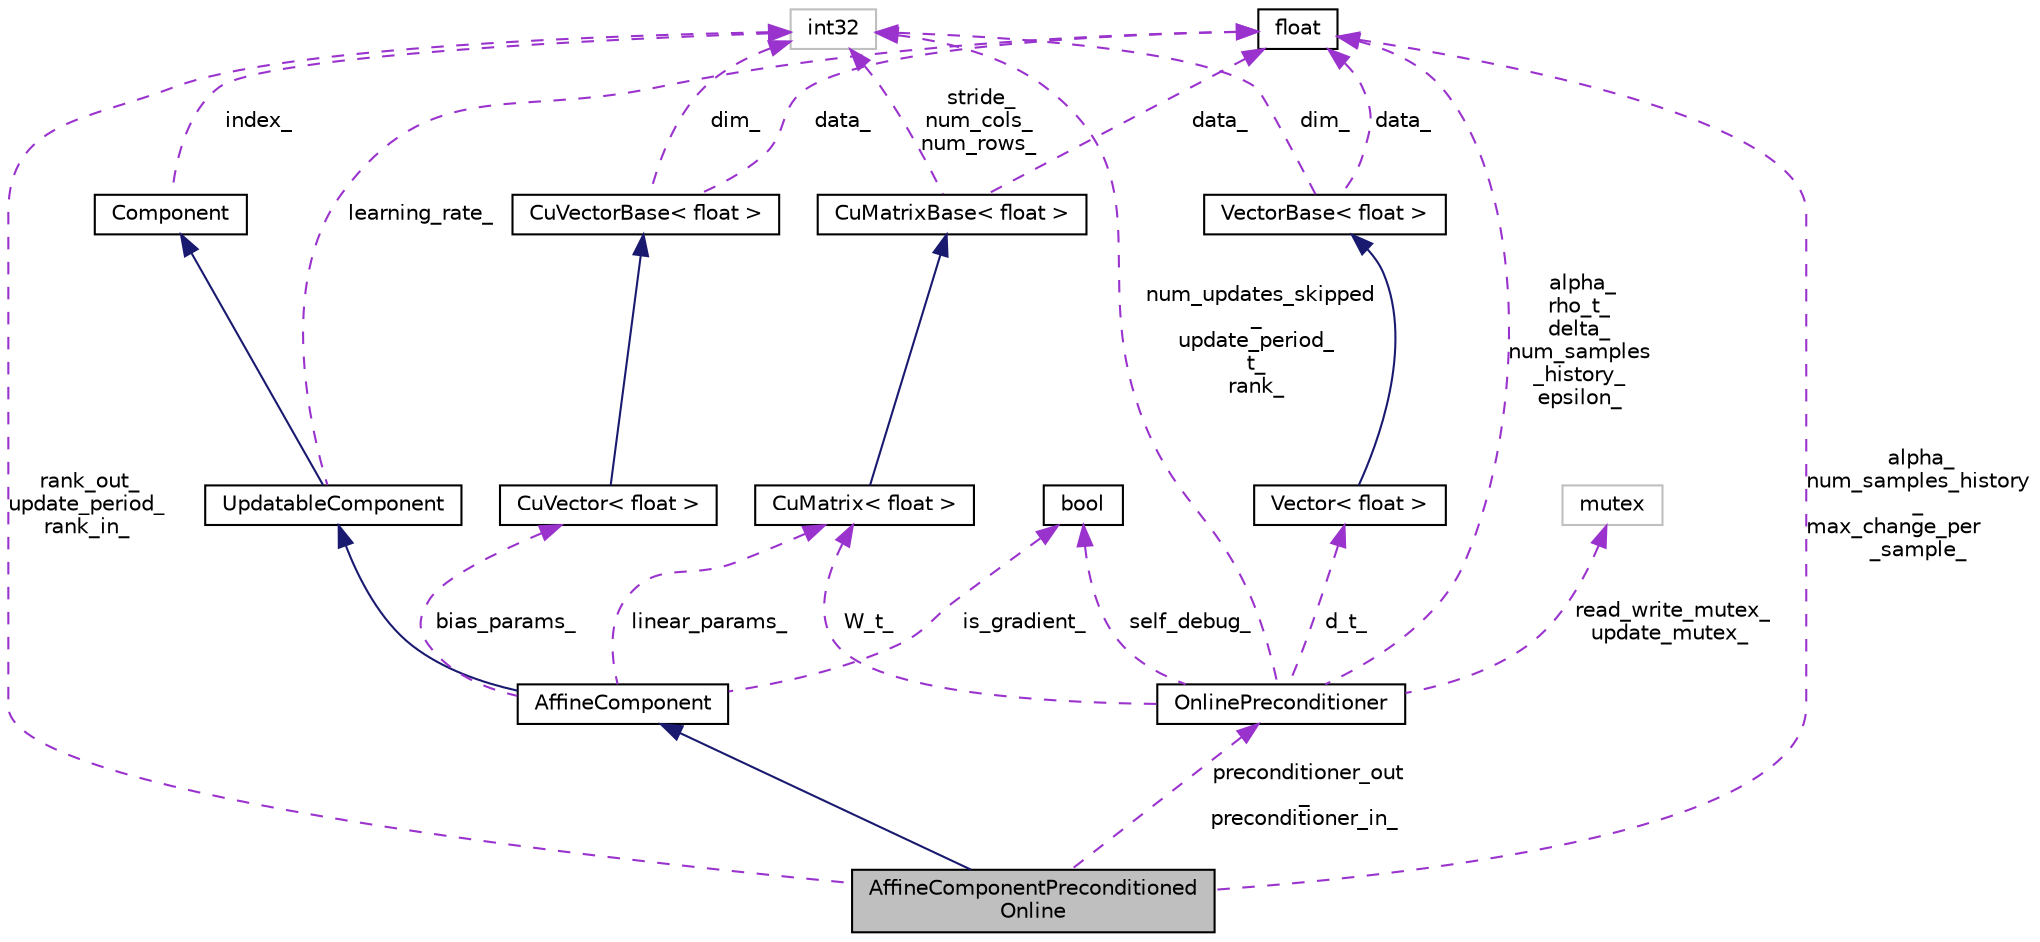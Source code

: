 digraph "AffineComponentPreconditionedOnline"
{
  edge [fontname="Helvetica",fontsize="10",labelfontname="Helvetica",labelfontsize="10"];
  node [fontname="Helvetica",fontsize="10",shape=record];
  Node4 [label="AffineComponentPreconditioned\lOnline",height=0.2,width=0.4,color="black", fillcolor="grey75", style="filled", fontcolor="black"];
  Node5 -> Node4 [dir="back",color="midnightblue",fontsize="10",style="solid",fontname="Helvetica"];
  Node5 [label="AffineComponent",height=0.2,width=0.4,color="black", fillcolor="white", style="filled",URL="$classkaldi_1_1nnet2_1_1AffineComponent.html"];
  Node6 -> Node5 [dir="back",color="midnightblue",fontsize="10",style="solid",fontname="Helvetica"];
  Node6 [label="UpdatableComponent",height=0.2,width=0.4,color="black", fillcolor="white", style="filled",URL="$classkaldi_1_1nnet2_1_1UpdatableComponent.html",tooltip="Class UpdatableComponent is a Component which has trainable parameters and contains some global param..."];
  Node7 -> Node6 [dir="back",color="midnightblue",fontsize="10",style="solid",fontname="Helvetica"];
  Node7 [label="Component",height=0.2,width=0.4,color="black", fillcolor="white", style="filled",URL="$classkaldi_1_1nnet2_1_1Component.html",tooltip="Abstract class, basic element of the network, it is a box with defined inputs, outputs, and tranformation functions interface. "];
  Node8 -> Node7 [dir="back",color="darkorchid3",fontsize="10",style="dashed",label=" index_" ,fontname="Helvetica"];
  Node8 [label="int32",height=0.2,width=0.4,color="grey75", fillcolor="white", style="filled"];
  Node9 -> Node6 [dir="back",color="darkorchid3",fontsize="10",style="dashed",label=" learning_rate_" ,fontname="Helvetica"];
  Node9 [label="float",height=0.2,width=0.4,color="black", fillcolor="white", style="filled",URL="$classfloat.html"];
  Node10 -> Node5 [dir="back",color="darkorchid3",fontsize="10",style="dashed",label=" is_gradient_" ,fontname="Helvetica"];
  Node10 [label="bool",height=0.2,width=0.4,color="black", fillcolor="white", style="filled",URL="$classbool.html"];
  Node11 -> Node5 [dir="back",color="darkorchid3",fontsize="10",style="dashed",label=" linear_params_" ,fontname="Helvetica"];
  Node11 [label="CuMatrix\< float \>",height=0.2,width=0.4,color="black", fillcolor="white", style="filled",URL="$classkaldi_1_1CuMatrix.html"];
  Node12 -> Node11 [dir="back",color="midnightblue",fontsize="10",style="solid",fontname="Helvetica"];
  Node12 [label="CuMatrixBase\< float \>",height=0.2,width=0.4,color="black", fillcolor="white", style="filled",URL="$classkaldi_1_1CuMatrixBase.html"];
  Node9 -> Node12 [dir="back",color="darkorchid3",fontsize="10",style="dashed",label=" data_" ,fontname="Helvetica"];
  Node8 -> Node12 [dir="back",color="darkorchid3",fontsize="10",style="dashed",label=" stride_\nnum_cols_\nnum_rows_" ,fontname="Helvetica"];
  Node13 -> Node5 [dir="back",color="darkorchid3",fontsize="10",style="dashed",label=" bias_params_" ,fontname="Helvetica"];
  Node13 [label="CuVector\< float \>",height=0.2,width=0.4,color="black", fillcolor="white", style="filled",URL="$classkaldi_1_1CuVector.html"];
  Node14 -> Node13 [dir="back",color="midnightblue",fontsize="10",style="solid",fontname="Helvetica"];
  Node14 [label="CuVectorBase\< float \>",height=0.2,width=0.4,color="black", fillcolor="white", style="filled",URL="$classkaldi_1_1CuVectorBase.html"];
  Node9 -> Node14 [dir="back",color="darkorchid3",fontsize="10",style="dashed",label=" data_" ,fontname="Helvetica"];
  Node8 -> Node14 [dir="back",color="darkorchid3",fontsize="10",style="dashed",label=" dim_" ,fontname="Helvetica"];
  Node9 -> Node4 [dir="back",color="darkorchid3",fontsize="10",style="dashed",label=" alpha_\nnum_samples_history\l_\nmax_change_per\l_sample_" ,fontname="Helvetica"];
  Node15 -> Node4 [dir="back",color="darkorchid3",fontsize="10",style="dashed",label=" preconditioner_out\l_\npreconditioner_in_" ,fontname="Helvetica"];
  Node15 [label="OnlinePreconditioner",height=0.2,width=0.4,color="black", fillcolor="white", style="filled",URL="$classkaldi_1_1nnet2_1_1OnlinePreconditioner.html",tooltip="Keywords for search: natural gradient, naturalgradient, NG-SGD. "];
  Node9 -> Node15 [dir="back",color="darkorchid3",fontsize="10",style="dashed",label=" alpha_\nrho_t_\ndelta_\nnum_samples\l_history_\nepsilon_" ,fontname="Helvetica"];
  Node16 -> Node15 [dir="back",color="darkorchid3",fontsize="10",style="dashed",label=" read_write_mutex_\nupdate_mutex_" ,fontname="Helvetica"];
  Node16 [label="mutex",height=0.2,width=0.4,color="grey75", fillcolor="white", style="filled"];
  Node11 -> Node15 [dir="back",color="darkorchid3",fontsize="10",style="dashed",label=" W_t_" ,fontname="Helvetica"];
  Node10 -> Node15 [dir="back",color="darkorchid3",fontsize="10",style="dashed",label=" self_debug_" ,fontname="Helvetica"];
  Node17 -> Node15 [dir="back",color="darkorchid3",fontsize="10",style="dashed",label=" d_t_" ,fontname="Helvetica"];
  Node17 [label="Vector\< float \>",height=0.2,width=0.4,color="black", fillcolor="white", style="filled",URL="$classkaldi_1_1Vector.html"];
  Node18 -> Node17 [dir="back",color="midnightblue",fontsize="10",style="solid",fontname="Helvetica"];
  Node18 [label="VectorBase\< float \>",height=0.2,width=0.4,color="black", fillcolor="white", style="filled",URL="$classkaldi_1_1VectorBase.html"];
  Node9 -> Node18 [dir="back",color="darkorchid3",fontsize="10",style="dashed",label=" data_" ,fontname="Helvetica"];
  Node8 -> Node18 [dir="back",color="darkorchid3",fontsize="10",style="dashed",label=" dim_" ,fontname="Helvetica"];
  Node8 -> Node15 [dir="back",color="darkorchid3",fontsize="10",style="dashed",label=" num_updates_skipped\l_\nupdate_period_\nt_\nrank_" ,fontname="Helvetica"];
  Node8 -> Node4 [dir="back",color="darkorchid3",fontsize="10",style="dashed",label=" rank_out_\nupdate_period_\nrank_in_" ,fontname="Helvetica"];
}
